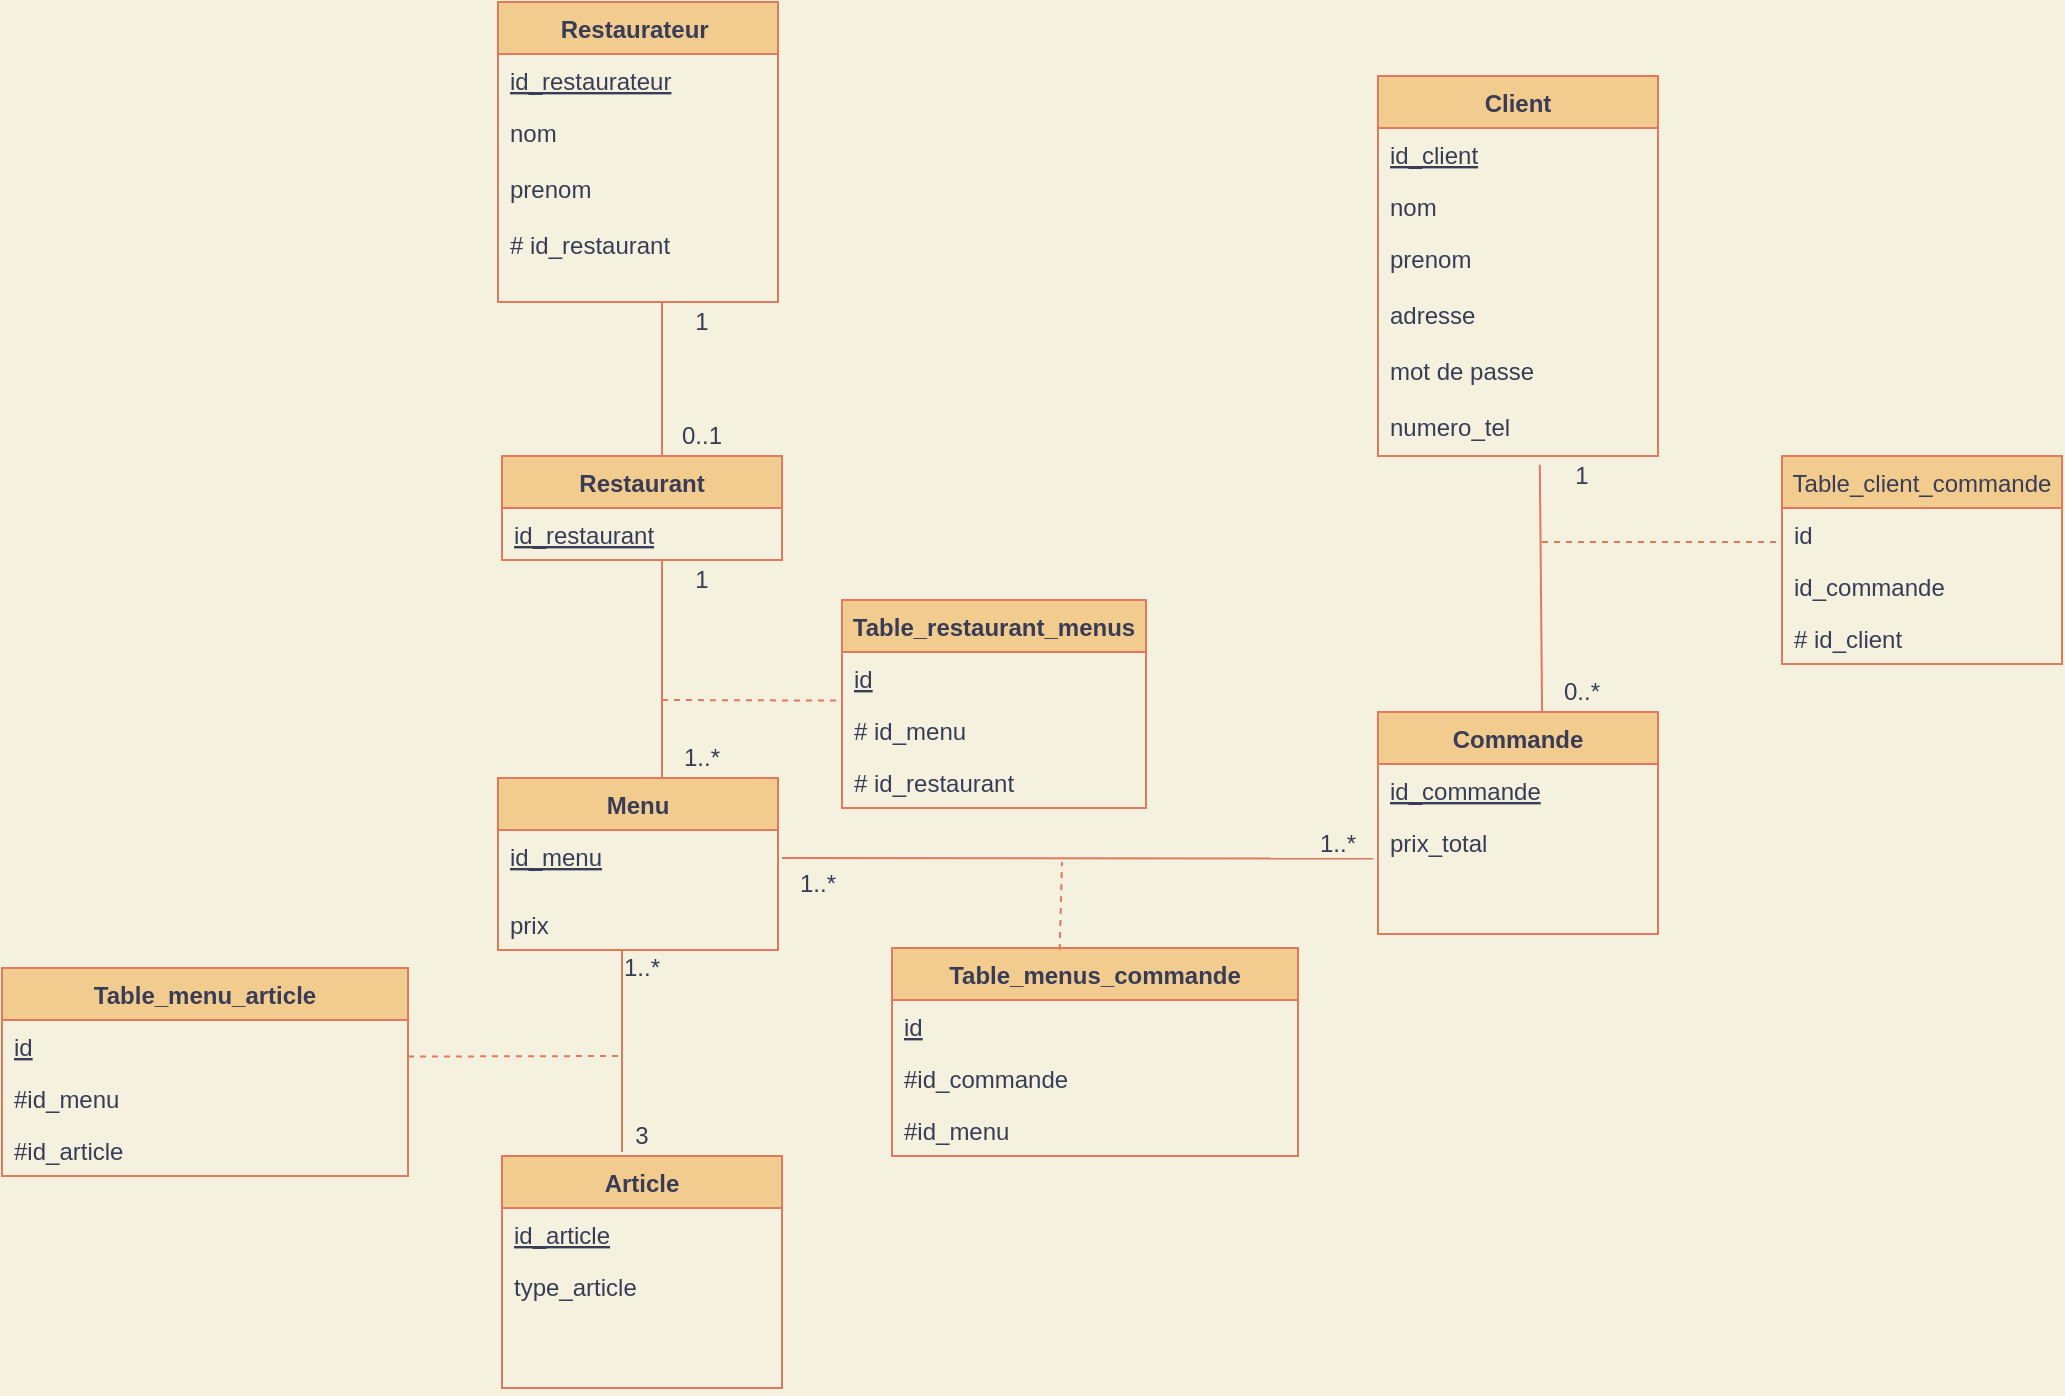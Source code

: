 <mxfile>
    <diagram id="Q9Uin4Dus2TSMiDySBdu" name="Page-1">
        <mxGraphModel dx="1871" dy="590" grid="0" gridSize="10" guides="1" tooltips="1" connect="1" arrows="1" fold="1" page="1" pageScale="1" pageWidth="827" pageHeight="1169" background="#F4F1DE" math="0" shadow="0">
            <root>
                <mxCell id="0"/>
                <mxCell id="1" parent="0"/>
                <mxCell id="2" value="Restaurateur " style="swimlane;fontStyle=1;childLayout=stackLayout;horizontal=1;startSize=26;horizontalStack=0;resizeParent=1;resizeParentMax=0;resizeLast=0;collapsible=1;marginBottom=0;fillColor=#F2CC8F;strokeColor=#E07A5F;fontColor=#393C56;" parent="1" vertex="1">
                    <mxGeometry x="118" y="130" width="140" height="150" as="geometry"/>
                </mxCell>
                <mxCell id="3" value="id_restaurateur" style="text;strokeColor=none;fillColor=none;align=left;verticalAlign=top;spacingLeft=4;spacingRight=4;overflow=hidden;rotatable=0;points=[[0,0.5],[1,0.5]];portConstraint=eastwest;fontStyle=4;fontColor=#393C56;" parent="2" vertex="1">
                    <mxGeometry y="26" width="140" height="26" as="geometry"/>
                </mxCell>
                <mxCell id="4" value="nom&#10;&#10;prenom&#10;&#10;# id_restaurant" style="text;strokeColor=none;fillColor=none;align=left;verticalAlign=top;spacingLeft=4;spacingRight=4;overflow=hidden;rotatable=0;points=[[0,0.5],[1,0.5]];portConstraint=eastwest;fontColor=#393C56;" parent="2" vertex="1">
                    <mxGeometry y="52" width="140" height="98" as="geometry"/>
                </mxCell>
                <mxCell id="6" value="Client" style="swimlane;fontStyle=1;childLayout=stackLayout;horizontal=1;startSize=26;horizontalStack=0;resizeParent=1;resizeParentMax=0;resizeLast=0;collapsible=1;marginBottom=0;fillColor=#F2CC8F;strokeColor=#E07A5F;fontColor=#393C56;" parent="1" vertex="1">
                    <mxGeometry x="558" y="167" width="140" height="190" as="geometry"/>
                </mxCell>
                <mxCell id="7" value="id_client" style="text;strokeColor=none;fillColor=none;align=left;verticalAlign=top;spacingLeft=4;spacingRight=4;overflow=hidden;rotatable=0;points=[[0,0.5],[1,0.5]];portConstraint=eastwest;fontStyle=4;fontColor=#393C56;" parent="6" vertex="1">
                    <mxGeometry y="26" width="140" height="26" as="geometry"/>
                </mxCell>
                <mxCell id="8" value="nom&#10;" style="text;strokeColor=none;fillColor=none;align=left;verticalAlign=top;spacingLeft=4;spacingRight=4;overflow=hidden;rotatable=0;points=[[0,0.5],[1,0.5]];portConstraint=eastwest;fontColor=#393C56;" parent="6" vertex="1">
                    <mxGeometry y="52" width="140" height="26" as="geometry"/>
                </mxCell>
                <mxCell id="9" value="prenom&#10;&#10;adresse&#10;&#10;mot de passe&#10;&#10;numero_tel" style="text;strokeColor=none;fillColor=none;align=left;verticalAlign=top;spacingLeft=4;spacingRight=4;overflow=hidden;rotatable=0;points=[[0,0.5],[1,0.5]];portConstraint=eastwest;fontColor=#393C56;" parent="6" vertex="1">
                    <mxGeometry y="78" width="140" height="112" as="geometry"/>
                </mxCell>
                <mxCell id="27" value="Commande" style="swimlane;fontStyle=1;childLayout=stackLayout;horizontal=1;startSize=26;horizontalStack=0;resizeParent=1;resizeParentMax=0;resizeLast=0;collapsible=1;marginBottom=0;fillColor=#F2CC8F;strokeColor=#E07A5F;fontColor=#393C56;" parent="1" vertex="1">
                    <mxGeometry x="558" y="485" width="140" height="111" as="geometry"/>
                </mxCell>
                <mxCell id="114" value="id_commande" style="text;strokeColor=none;fillColor=none;align=left;verticalAlign=top;spacingLeft=4;spacingRight=4;overflow=hidden;rotatable=0;points=[[0,0.5],[1,0.5]];portConstraint=eastwest;fontStyle=4;fontColor=#393C56;" vertex="1" parent="27">
                    <mxGeometry y="26" width="140" height="26" as="geometry"/>
                </mxCell>
                <mxCell id="28" value="prix_total" style="text;strokeColor=none;fillColor=none;align=left;verticalAlign=top;spacingLeft=4;spacingRight=4;overflow=hidden;rotatable=0;points=[[0,0.5],[1,0.5]];portConstraint=eastwest;fontStyle=0;fontColor=#393C56;" parent="27" vertex="1">
                    <mxGeometry y="52" width="140" height="59" as="geometry"/>
                </mxCell>
                <mxCell id="63" value="Menu" style="swimlane;fontStyle=1;childLayout=stackLayout;horizontal=1;startSize=26;horizontalStack=0;resizeParent=1;resizeParentMax=0;resizeLast=0;collapsible=1;marginBottom=0;fillColor=#F2CC8F;strokeColor=#E07A5F;fontColor=#393C56;" parent="1" vertex="1">
                    <mxGeometry x="118" y="518" width="140" height="86" as="geometry"/>
                </mxCell>
                <mxCell id="64" value="id_menu&#10;" style="text;strokeColor=none;fillColor=none;align=left;verticalAlign=top;spacingLeft=4;spacingRight=4;overflow=hidden;rotatable=0;points=[[0,0.5],[1,0.5]];portConstraint=eastwest;fontStyle=4;fontColor=#393C56;" parent="63" vertex="1">
                    <mxGeometry y="26" width="140" height="34" as="geometry"/>
                </mxCell>
                <mxCell id="65" value="prix" style="text;strokeColor=none;fillColor=none;align=left;verticalAlign=top;spacingLeft=4;spacingRight=4;overflow=hidden;rotatable=0;points=[[0,0.5],[1,0.5]];portConstraint=eastwest;fontColor=#393C56;" parent="63" vertex="1">
                    <mxGeometry y="60" width="140" height="26" as="geometry"/>
                </mxCell>
                <mxCell id="67" value="Article" style="swimlane;fontStyle=1;childLayout=stackLayout;horizontal=1;startSize=26;horizontalStack=0;resizeParent=1;resizeParentMax=0;resizeLast=0;collapsible=1;marginBottom=0;fillColor=#F2CC8F;strokeColor=#E07A5F;fontColor=#393C56;" parent="1" vertex="1">
                    <mxGeometry x="120" y="707" width="140" height="116" as="geometry"/>
                </mxCell>
                <mxCell id="117" value="id_article" style="text;strokeColor=none;fillColor=none;align=left;verticalAlign=top;spacingLeft=4;spacingRight=4;overflow=hidden;rotatable=0;points=[[0,0.5],[1,0.5]];portConstraint=eastwest;fontStyle=4;fontColor=#393C56;" vertex="1" parent="67">
                    <mxGeometry y="26" width="140" height="26" as="geometry"/>
                </mxCell>
                <mxCell id="68" value="type_article" style="text;strokeColor=none;fillColor=none;align=left;verticalAlign=top;spacingLeft=4;spacingRight=4;overflow=hidden;rotatable=0;points=[[0,0.5],[1,0.5]];portConstraint=eastwest;fontStyle=0;fontColor=#393C56;" parent="67" vertex="1">
                    <mxGeometry y="52" width="140" height="64" as="geometry"/>
                </mxCell>
                <mxCell id="81" value="" style="endArrow=none;html=1;exitX=0;exitY=1;exitDx=0;exitDy=0;strokeColor=#E07A5F;fontColor=#393C56;entryX=0;entryY=0;entryDx=0;entryDy=0;labelBackgroundColor=#F4F1DE;" edge="1" parent="1" source="84" target="82">
                    <mxGeometry width="50" height="50" relative="1" as="geometry">
                        <mxPoint x="170" y="330" as="sourcePoint"/>
                        <mxPoint x="200" y="270" as="targetPoint"/>
                        <Array as="points">
                            <mxPoint x="200" y="320"/>
                        </Array>
                    </mxGeometry>
                </mxCell>
                <mxCell id="82" value="1" style="text;html=1;strokeColor=none;fillColor=none;align=center;verticalAlign=middle;whiteSpace=wrap;rounded=0;fontColor=#393C56;" vertex="1" parent="1">
                    <mxGeometry x="200" y="280" width="40" height="20" as="geometry"/>
                </mxCell>
                <mxCell id="84" value="0..1" style="text;html=1;strokeColor=none;fillColor=none;align=center;verticalAlign=middle;whiteSpace=wrap;rounded=0;fontColor=#393C56;" vertex="1" parent="1">
                    <mxGeometry x="200" y="357" width="40" height="20" as="geometry"/>
                </mxCell>
                <mxCell id="85" value="1" style="text;html=1;strokeColor=none;fillColor=none;align=center;verticalAlign=middle;whiteSpace=wrap;rounded=0;fontColor=#393C56;" vertex="1" parent="1">
                    <mxGeometry x="640" y="357" width="40" height="20" as="geometry"/>
                </mxCell>
                <mxCell id="87" value="0..*" style="text;html=1;strokeColor=none;fillColor=none;align=center;verticalAlign=middle;whiteSpace=wrap;rounded=0;fontColor=#393C56;" vertex="1" parent="1">
                    <mxGeometry x="640" y="465" width="40" height="20" as="geometry"/>
                </mxCell>
                <mxCell id="95" value="" style="endArrow=none;html=1;entryX=-0.017;entryY=0.361;entryDx=0;entryDy=0;strokeColor=#E07A5F;fontColor=#393C56;entryPerimeter=0;labelBackgroundColor=#F4F1DE;" edge="1" parent="1" target="28">
                    <mxGeometry width="50" height="50" relative="1" as="geometry">
                        <mxPoint x="260" y="558" as="sourcePoint"/>
                        <mxPoint x="330" y="546" as="targetPoint"/>
                        <Array as="points"/>
                    </mxGeometry>
                </mxCell>
                <mxCell id="97" value="1..*" style="text;html=1;strokeColor=none;fillColor=none;align=center;verticalAlign=middle;whiteSpace=wrap;rounded=0;fontColor=#393C56;" vertex="1" parent="1">
                    <mxGeometry x="518" y="541" width="40" height="20" as="geometry"/>
                </mxCell>
                <mxCell id="98" value="" style="endArrow=none;html=1;strokeColor=#E07A5F;fontColor=#393C56;labelBackgroundColor=#F4F1DE;" edge="1" parent="1">
                    <mxGeometry width="50" height="50" relative="1" as="geometry">
                        <mxPoint x="180" y="705" as="sourcePoint"/>
                        <mxPoint x="180" y="604" as="targetPoint"/>
                    </mxGeometry>
                </mxCell>
                <mxCell id="102" value="1..*" style="text;html=1;strokeColor=none;fillColor=none;align=center;verticalAlign=middle;whiteSpace=wrap;rounded=0;fontColor=#393C56;" vertex="1" parent="1">
                    <mxGeometry x="170" y="603" width="40" height="20" as="geometry"/>
                </mxCell>
                <mxCell id="104" value="3" style="text;html=1;strokeColor=none;fillColor=none;align=center;verticalAlign=middle;whiteSpace=wrap;rounded=0;fontColor=#393C56;" vertex="1" parent="1">
                    <mxGeometry x="170" y="687" width="40" height="20" as="geometry"/>
                </mxCell>
                <mxCell id="110" value="1..*" style="text;html=1;strokeColor=none;fillColor=none;align=center;verticalAlign=middle;whiteSpace=wrap;rounded=0;fontColor=#393C56;" vertex="1" parent="1">
                    <mxGeometry x="258" y="561" width="40" height="20" as="geometry"/>
                </mxCell>
                <mxCell id="111" value="1" style="text;html=1;strokeColor=none;fillColor=none;align=center;verticalAlign=middle;whiteSpace=wrap;rounded=0;fontColor=#393C56;" vertex="1" parent="1">
                    <mxGeometry x="200" y="409" width="40" height="20" as="geometry"/>
                </mxCell>
                <mxCell id="122" value="Table_menus_commande" style="swimlane;fontStyle=1;childLayout=stackLayout;horizontal=1;startSize=26;horizontalStack=0;resizeParent=1;resizeParentMax=0;resizeLast=0;collapsible=1;marginBottom=0;rounded=0;sketch=0;strokeColor=#E07A5F;fillColor=#F2CC8F;fontColor=#393C56;" vertex="1" parent="1">
                    <mxGeometry x="315" y="603" width="203" height="104" as="geometry"/>
                </mxCell>
                <mxCell id="123" value="id" style="text;strokeColor=none;fillColor=none;align=left;verticalAlign=top;spacingLeft=4;spacingRight=4;overflow=hidden;rotatable=0;points=[[0,0.5],[1,0.5]];portConstraint=eastwest;labelBackgroundColor=none;labelBorderColor=none;fontColor=#393C56;fontStyle=4" vertex="1" parent="122">
                    <mxGeometry y="26" width="203" height="26" as="geometry"/>
                </mxCell>
                <mxCell id="124" value="#id_commande" style="text;strokeColor=none;fillColor=none;align=left;verticalAlign=top;spacingLeft=4;spacingRight=4;overflow=hidden;rotatable=0;points=[[0,0.5],[1,0.5]];portConstraint=eastwest;fontColor=#393C56;" vertex="1" parent="122">
                    <mxGeometry y="52" width="203" height="26" as="geometry"/>
                </mxCell>
                <mxCell id="125" value="#id_menu" style="text;strokeColor=none;fillColor=none;align=left;verticalAlign=top;spacingLeft=4;spacingRight=4;overflow=hidden;rotatable=0;points=[[0,0.5],[1,0.5]];portConstraint=eastwest;fontColor=#393C56;" vertex="1" parent="122">
                    <mxGeometry y="78" width="203" height="26" as="geometry"/>
                </mxCell>
                <mxCell id="135" style="edgeStyle=orthogonalEdgeStyle;curved=0;rounded=1;sketch=0;orthogonalLoop=1;jettySize=auto;html=1;exitX=0.5;exitY=1;exitDx=0;exitDy=0;fontColor=#393C56;strokeColor=#E07A5F;fillColor=#F2CC8F;labelBackgroundColor=#F4F1DE;" edge="1" parent="1" source="111" target="111">
                    <mxGeometry relative="1" as="geometry"/>
                </mxCell>
                <mxCell id="137" value="Table_restaurant_menus" style="swimlane;fontStyle=1;childLayout=stackLayout;horizontal=1;startSize=26;horizontalStack=0;resizeParent=1;resizeParentMax=0;resizeLast=0;collapsible=1;marginBottom=0;rounded=0;labelBackgroundColor=none;sketch=0;fontColor=#393C56;strokeColor=#E07A5F;fillColor=#F2CC8F;" vertex="1" parent="1">
                    <mxGeometry x="290" y="429" width="152" height="104" as="geometry"/>
                </mxCell>
                <mxCell id="138" value="id" style="text;strokeColor=none;fillColor=none;align=left;verticalAlign=top;spacingLeft=4;spacingRight=4;overflow=hidden;rotatable=0;points=[[0,0.5],[1,0.5]];portConstraint=eastwest;fontColor=#393C56;fontStyle=4" vertex="1" parent="137">
                    <mxGeometry y="26" width="152" height="26" as="geometry"/>
                </mxCell>
                <mxCell id="139" value="# id_menu" style="text;strokeColor=none;fillColor=none;align=left;verticalAlign=top;spacingLeft=4;spacingRight=4;overflow=hidden;rotatable=0;points=[[0,0.5],[1,0.5]];portConstraint=eastwest;fontColor=#393C56;" vertex="1" parent="137">
                    <mxGeometry y="52" width="152" height="26" as="geometry"/>
                </mxCell>
                <mxCell id="140" value="# id_restaurant" style="text;strokeColor=none;fillColor=none;align=left;verticalAlign=top;spacingLeft=4;spacingRight=4;overflow=hidden;rotatable=0;points=[[0,0.5],[1,0.5]];portConstraint=eastwest;fontColor=#393C56;" vertex="1" parent="137">
                    <mxGeometry y="78" width="152" height="26" as="geometry"/>
                </mxCell>
                <mxCell id="141" value="Restaurant" style="swimlane;fontStyle=1;childLayout=stackLayout;horizontal=1;startSize=26;horizontalStack=0;resizeParent=1;resizeParentMax=0;resizeLast=0;collapsible=1;marginBottom=0;rounded=0;labelBackgroundColor=none;sketch=0;strokeColor=#E07A5F;fillColor=#F2CC8F;fontColor=#393C56;" vertex="1" parent="1">
                    <mxGeometry x="120" y="357" width="140" height="52" as="geometry"/>
                </mxCell>
                <mxCell id="142" value="id_restaurant" style="text;strokeColor=none;fillColor=none;align=left;verticalAlign=top;spacingLeft=4;spacingRight=4;overflow=hidden;rotatable=0;points=[[0,0.5],[1,0.5]];portConstraint=eastwest;fontColor=#393C56;fontStyle=4" vertex="1" parent="141">
                    <mxGeometry y="26" width="140" height="26" as="geometry"/>
                </mxCell>
                <mxCell id="146" value="1..*" style="text;html=1;strokeColor=none;fillColor=none;align=center;verticalAlign=middle;whiteSpace=wrap;rounded=0;labelBackgroundColor=none;sketch=0;fontColor=#393C56;" vertex="1" parent="1">
                    <mxGeometry x="200" y="498" width="40" height="20" as="geometry"/>
                </mxCell>
                <mxCell id="151" value="" style="endArrow=none;html=1;fontColor=#393C56;strokeColor=#E07A5F;fillColor=#F2CC8F;exitX=0.586;exitY=0.003;exitDx=0;exitDy=0;entryX=0.578;entryY=1.039;entryDx=0;entryDy=0;entryPerimeter=0;exitPerimeter=0;labelBackgroundColor=#F4F1DE;" edge="1" parent="1" source="27" target="9">
                    <mxGeometry width="50" height="50" relative="1" as="geometry">
                        <mxPoint x="572" y="465" as="sourcePoint"/>
                        <mxPoint x="622" y="415" as="targetPoint"/>
                        <Array as="points"/>
                    </mxGeometry>
                </mxCell>
                <mxCell id="152" style="edgeStyle=orthogonalEdgeStyle;curved=0;rounded=1;sketch=0;orthogonalLoop=1;jettySize=auto;html=1;exitX=0.5;exitY=1;exitDx=0;exitDy=0;fontColor=#393C56;strokeColor=#E07A5F;fillColor=#F2CC8F;labelBackgroundColor=#F4F1DE;" edge="1" parent="1" source="146" target="146">
                    <mxGeometry relative="1" as="geometry"/>
                </mxCell>
                <mxCell id="153" value="" style="endArrow=none;html=1;fontColor=#393C56;strokeColor=#E07A5F;fillColor=#F2CC8F;exitX=0;exitY=1;exitDx=0;exitDy=0;labelBackgroundColor=#F4F1DE;" edge="1" parent="1" source="146">
                    <mxGeometry width="50" height="50" relative="1" as="geometry">
                        <mxPoint x="150" y="459" as="sourcePoint"/>
                        <mxPoint x="200" y="409" as="targetPoint"/>
                    </mxGeometry>
                </mxCell>
                <mxCell id="155" value="" style="endArrow=none;dashed=1;html=1;fontColor=#393C56;strokeColor=#E07A5F;fillColor=#F2CC8F;entryX=-0.003;entryY=0.935;entryDx=0;entryDy=0;entryPerimeter=0;labelBackgroundColor=#F4F1DE;" edge="1" parent="1" target="138">
                    <mxGeometry width="50" height="50" relative="1" as="geometry">
                        <mxPoint x="200" y="479" as="sourcePoint"/>
                        <mxPoint x="240" y="450" as="targetPoint"/>
                        <Array as="points"/>
                    </mxGeometry>
                </mxCell>
                <mxCell id="158" value="" style="endArrow=none;dashed=1;html=1;fontColor=#393C56;strokeColor=#E07A5F;fillColor=#F2CC8F;exitX=0.413;exitY=0.01;exitDx=0;exitDy=0;exitPerimeter=0;labelBackgroundColor=#F4F1DE;" edge="1" parent="1" source="122">
                    <mxGeometry width="50" height="50" relative="1" as="geometry">
                        <mxPoint x="350" y="610" as="sourcePoint"/>
                        <mxPoint x="400" y="560" as="targetPoint"/>
                    </mxGeometry>
                </mxCell>
                <mxCell id="160" value="Table_client_commande" style="swimlane;fontStyle=0;childLayout=stackLayout;horizontal=1;startSize=26;horizontalStack=0;resizeParent=1;resizeParentMax=0;resizeLast=0;collapsible=1;marginBottom=0;rounded=0;labelBackgroundColor=none;sketch=0;fontColor=#393C56;strokeColor=#E07A5F;fillColor=#F2CC8F;" vertex="1" parent="1">
                    <mxGeometry x="760" y="357" width="140" height="104" as="geometry"/>
                </mxCell>
                <mxCell id="161" value="id" style="text;strokeColor=none;fillColor=none;align=left;verticalAlign=top;spacingLeft=4;spacingRight=4;overflow=hidden;rotatable=0;points=[[0,0.5],[1,0.5]];portConstraint=eastwest;fontColor=#393C56;" vertex="1" parent="160">
                    <mxGeometry y="26" width="140" height="26" as="geometry"/>
                </mxCell>
                <mxCell id="162" value="id_commande" style="text;strokeColor=none;fillColor=none;align=left;verticalAlign=top;spacingLeft=4;spacingRight=4;overflow=hidden;rotatable=0;points=[[0,0.5],[1,0.5]];portConstraint=eastwest;fontColor=#393C56;" vertex="1" parent="160">
                    <mxGeometry y="52" width="140" height="26" as="geometry"/>
                </mxCell>
                <mxCell id="163" value="# id_client" style="text;strokeColor=none;fillColor=none;align=left;verticalAlign=top;spacingLeft=4;spacingRight=4;overflow=hidden;rotatable=0;points=[[0,0.5],[1,0.5]];portConstraint=eastwest;fontColor=#393C56;" vertex="1" parent="160">
                    <mxGeometry y="78" width="140" height="26" as="geometry"/>
                </mxCell>
                <mxCell id="164" value="" style="endArrow=none;dashed=1;html=1;fontColor=#393C56;strokeColor=#E07A5F;fillColor=#F2CC8F;labelBackgroundColor=#F4F1DE;" edge="1" parent="1">
                    <mxGeometry width="50" height="50" relative="1" as="geometry">
                        <mxPoint x="640" y="400" as="sourcePoint"/>
                        <mxPoint x="760" y="400" as="targetPoint"/>
                    </mxGeometry>
                </mxCell>
                <mxCell id="178" value="0..1" style="text;html=1;strokeColor=none;fillColor=none;align=center;verticalAlign=middle;whiteSpace=wrap;rounded=0;labelBackgroundColor=none;sketch=0;fontColor=#393C56;" vertex="1" parent="1">
                    <mxGeometry x="200" y="337" width="40" height="20" as="geometry"/>
                </mxCell>
                <mxCell id="185" value="" style="endArrow=none;dashed=1;html=1;fontColor=#393C56;strokeColor=#E07A5F;fillColor=#F2CC8F;exitX=1;exitY=-0.297;exitDx=0;exitDy=0;exitPerimeter=0;labelBackgroundColor=#F4F1DE;" edge="1" parent="1" source="190">
                    <mxGeometry width="50" height="50" relative="1" as="geometry">
                        <mxPoint x="120" y="657" as="sourcePoint"/>
                        <mxPoint x="180" y="657" as="targetPoint"/>
                    </mxGeometry>
                </mxCell>
                <mxCell id="188" value="Table_menu_article" style="swimlane;fontStyle=1;childLayout=stackLayout;horizontal=1;startSize=26;horizontalStack=0;resizeParent=1;resizeParentMax=0;resizeLast=0;collapsible=1;marginBottom=0;rounded=0;sketch=0;strokeColor=#E07A5F;fillColor=#F2CC8F;fontColor=#393C56;" vertex="1" parent="1">
                    <mxGeometry x="-130" y="613" width="203" height="104" as="geometry"/>
                </mxCell>
                <mxCell id="189" value="id" style="text;strokeColor=none;fillColor=none;align=left;verticalAlign=top;spacingLeft=4;spacingRight=4;overflow=hidden;rotatable=0;points=[[0,0.5],[1,0.5]];portConstraint=eastwest;labelBackgroundColor=none;labelBorderColor=none;fontColor=#393C56;fontStyle=4" vertex="1" parent="188">
                    <mxGeometry y="26" width="203" height="26" as="geometry"/>
                </mxCell>
                <mxCell id="190" value="#id_menu" style="text;strokeColor=none;fillColor=none;align=left;verticalAlign=top;spacingLeft=4;spacingRight=4;overflow=hidden;rotatable=0;points=[[0,0.5],[1,0.5]];portConstraint=eastwest;fontColor=#393C56;" vertex="1" parent="188">
                    <mxGeometry y="52" width="203" height="26" as="geometry"/>
                </mxCell>
                <mxCell id="191" value="#id_article" style="text;strokeColor=none;fillColor=none;align=left;verticalAlign=top;spacingLeft=4;spacingRight=4;overflow=hidden;rotatable=0;points=[[0,0.5],[1,0.5]];portConstraint=eastwest;fontColor=#393C56;" vertex="1" parent="188">
                    <mxGeometry y="78" width="203" height="26" as="geometry"/>
                </mxCell>
            </root>
        </mxGraphModel>
    </diagram>
</mxfile>